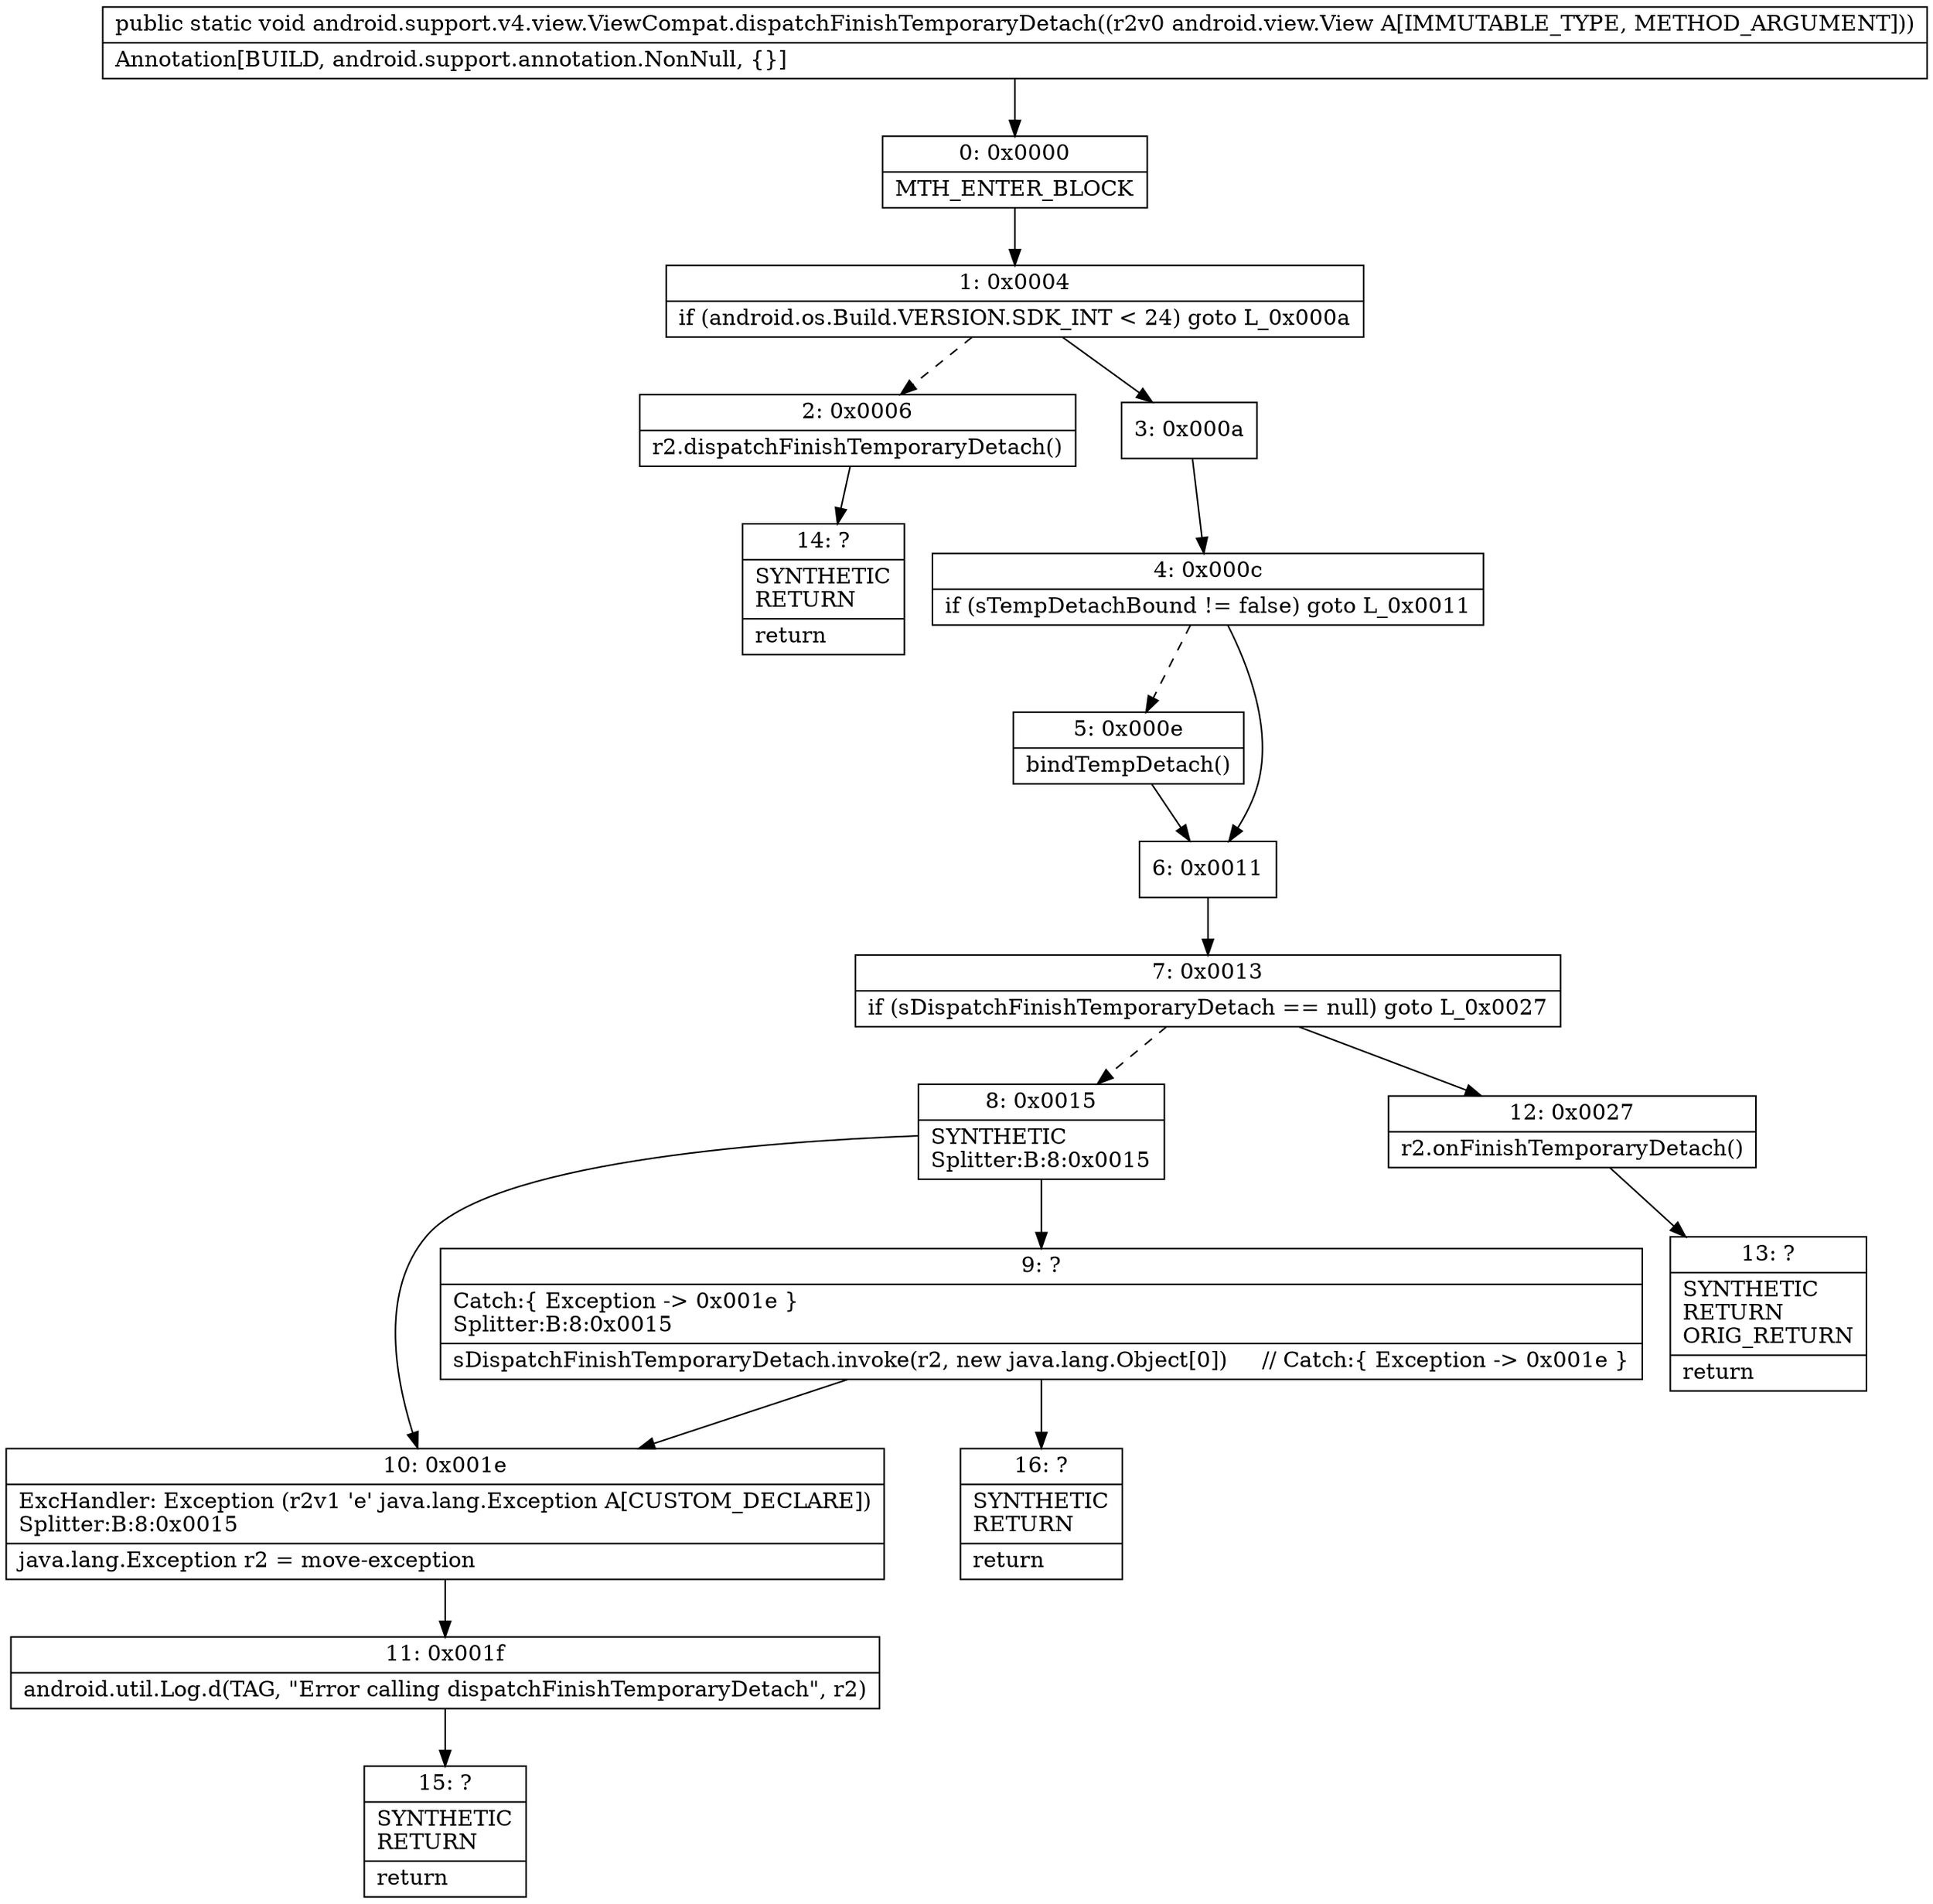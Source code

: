 digraph "CFG forandroid.support.v4.view.ViewCompat.dispatchFinishTemporaryDetach(Landroid\/view\/View;)V" {
Node_0 [shape=record,label="{0\:\ 0x0000|MTH_ENTER_BLOCK\l}"];
Node_1 [shape=record,label="{1\:\ 0x0004|if (android.os.Build.VERSION.SDK_INT \< 24) goto L_0x000a\l}"];
Node_2 [shape=record,label="{2\:\ 0x0006|r2.dispatchFinishTemporaryDetach()\l}"];
Node_3 [shape=record,label="{3\:\ 0x000a}"];
Node_4 [shape=record,label="{4\:\ 0x000c|if (sTempDetachBound != false) goto L_0x0011\l}"];
Node_5 [shape=record,label="{5\:\ 0x000e|bindTempDetach()\l}"];
Node_6 [shape=record,label="{6\:\ 0x0011}"];
Node_7 [shape=record,label="{7\:\ 0x0013|if (sDispatchFinishTemporaryDetach == null) goto L_0x0027\l}"];
Node_8 [shape=record,label="{8\:\ 0x0015|SYNTHETIC\lSplitter:B:8:0x0015\l}"];
Node_9 [shape=record,label="{9\:\ ?|Catch:\{ Exception \-\> 0x001e \}\lSplitter:B:8:0x0015\l|sDispatchFinishTemporaryDetach.invoke(r2, new java.lang.Object[0])     \/\/ Catch:\{ Exception \-\> 0x001e \}\l}"];
Node_10 [shape=record,label="{10\:\ 0x001e|ExcHandler: Exception (r2v1 'e' java.lang.Exception A[CUSTOM_DECLARE])\lSplitter:B:8:0x0015\l|java.lang.Exception r2 = move\-exception\l}"];
Node_11 [shape=record,label="{11\:\ 0x001f|android.util.Log.d(TAG, \"Error calling dispatchFinishTemporaryDetach\", r2)\l}"];
Node_12 [shape=record,label="{12\:\ 0x0027|r2.onFinishTemporaryDetach()\l}"];
Node_13 [shape=record,label="{13\:\ ?|SYNTHETIC\lRETURN\lORIG_RETURN\l|return\l}"];
Node_14 [shape=record,label="{14\:\ ?|SYNTHETIC\lRETURN\l|return\l}"];
Node_15 [shape=record,label="{15\:\ ?|SYNTHETIC\lRETURN\l|return\l}"];
Node_16 [shape=record,label="{16\:\ ?|SYNTHETIC\lRETURN\l|return\l}"];
MethodNode[shape=record,label="{public static void android.support.v4.view.ViewCompat.dispatchFinishTemporaryDetach((r2v0 android.view.View A[IMMUTABLE_TYPE, METHOD_ARGUMENT]))  | Annotation[BUILD, android.support.annotation.NonNull, \{\}]\l}"];
MethodNode -> Node_0;
Node_0 -> Node_1;
Node_1 -> Node_2[style=dashed];
Node_1 -> Node_3;
Node_2 -> Node_14;
Node_3 -> Node_4;
Node_4 -> Node_5[style=dashed];
Node_4 -> Node_6;
Node_5 -> Node_6;
Node_6 -> Node_7;
Node_7 -> Node_8[style=dashed];
Node_7 -> Node_12;
Node_8 -> Node_9;
Node_8 -> Node_10;
Node_9 -> Node_10;
Node_9 -> Node_16;
Node_10 -> Node_11;
Node_11 -> Node_15;
Node_12 -> Node_13;
}

